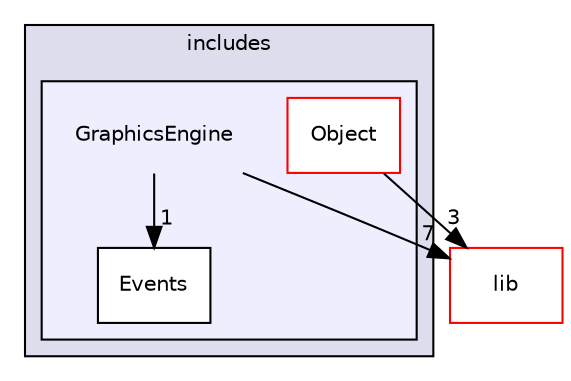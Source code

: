 digraph "includes/GraphicsEngine" {
  compound=true
  node [ fontsize="10", fontname="Helvetica"];
  edge [ labelfontsize="10", labelfontname="Helvetica"];
  subgraph clusterdir_09e761304027c904456130627fd4dcf5 {
    graph [ bgcolor="#ddddee", pencolor="black", label="includes" fontname="Helvetica", fontsize="10", URL="dir_09e761304027c904456130627fd4dcf5.html"]
  subgraph clusterdir_8262adb3c9227dd2832974e4bbe65f24 {
    graph [ bgcolor="#eeeeff", pencolor="black", label="" URL="dir_8262adb3c9227dd2832974e4bbe65f24.html"];
    dir_8262adb3c9227dd2832974e4bbe65f24 [shape=plaintext label="GraphicsEngine"];
    dir_9e20cbd77f3a6e229509743b29a23b85 [shape=box label="Events" color="black" fillcolor="white" style="filled" URL="dir_9e20cbd77f3a6e229509743b29a23b85.html"];
    dir_3ba5c0c70426d2bc832136c8f1c6a523 [shape=box label="Object" color="red" fillcolor="white" style="filled" URL="dir_3ba5c0c70426d2bc832136c8f1c6a523.html"];
  }
  }
  dir_97aefd0d527b934f1d99a682da8fe6a9 [shape=box label="lib" fillcolor="white" style="filled" color="red" URL="dir_97aefd0d527b934f1d99a682da8fe6a9.html"];
  dir_3ba5c0c70426d2bc832136c8f1c6a523->dir_97aefd0d527b934f1d99a682da8fe6a9 [headlabel="3", labeldistance=1.5 headhref="dir_000003_000007.html"];
  dir_8262adb3c9227dd2832974e4bbe65f24->dir_97aefd0d527b934f1d99a682da8fe6a9 [headlabel="7", labeldistance=1.5 headhref="dir_000001_000007.html"];
  dir_8262adb3c9227dd2832974e4bbe65f24->dir_9e20cbd77f3a6e229509743b29a23b85 [headlabel="1", labeldistance=1.5 headhref="dir_000001_000002.html"];
}
